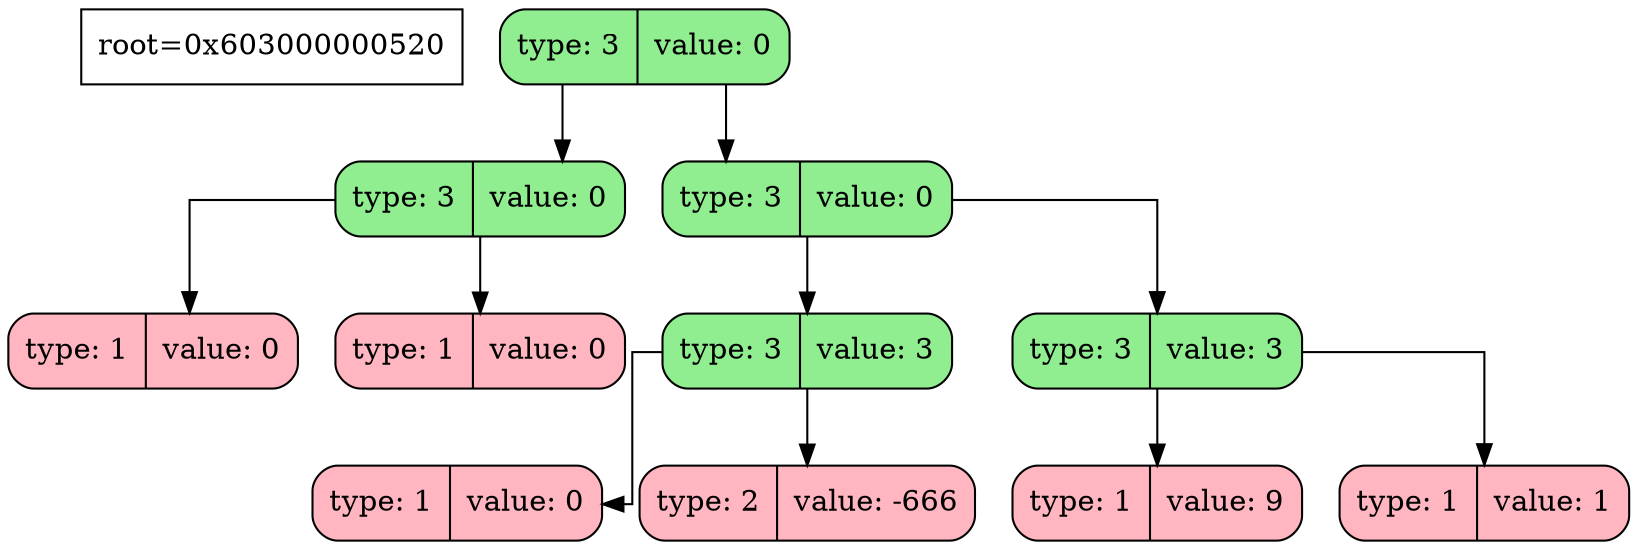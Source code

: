 digraph tree{
    node[shape=record,fontsize=14];
    splines=ortho
    info[label="root=0x603000000520"]

  	node0x603000000520[shape=Mrecord,style="rounded,filled",fillcolor="lightgreen",label="type: 3| value: 0"]
	node0x603000000520->node0x6030000004f0
	node0x6030000004f0[shape=Mrecord,style="rounded,filled",fillcolor="lightgreen",label="type: 3| value: 0"]
	node0x6030000004f0->node0x6030000004c0
	node0x6030000004c0[shape=Mrecord,style="rounded,filled",fillcolor="lightpink",label="type: 1| value: 0"]
	node0x6030000004c0[shape=Mrecord,style="rounded,filled",fillcolor="lightpink",label="type: 1| value: 0"]
	node0x6030000004f0[shape=Mrecord,style="rounded,filled",fillcolor="lightgreen",label="type: 3| value: 0"]
	node0x6030000004f0->node0x603000000490
	node0x603000000490[shape=Mrecord,style="rounded,filled",fillcolor="lightpink",label="type: 1| value: 0"]
	node0x603000000490[shape=Mrecord,style="rounded,filled",fillcolor="lightpink",label="type: 1| value: 0"]
	node0x603000000520[shape=Mrecord,style="rounded,filled",fillcolor="lightgreen",label="type: 3| value: 0"]
	node0x603000000520->node0x603000000460
	node0x603000000460[shape=Mrecord,style="rounded,filled",fillcolor="lightgreen",label="type: 3| value: 0"]
	node0x603000000460->node0x603000000430
	node0x603000000430[shape=Mrecord,style="rounded,filled",fillcolor="lightgreen",label="type: 3| value: 3"]
	node0x603000000430->node0x603000000400
	node0x603000000400[shape=Mrecord,style="rounded,filled",fillcolor="lightpink",label="type: 1| value: 0"]
	node0x603000000400[shape=Mrecord,style="rounded,filled",fillcolor="lightpink",label="type: 1| value: 0"]
	node0x603000000430[shape=Mrecord,style="rounded,filled",fillcolor="lightgreen",label="type: 3| value: 3"]
	node0x603000000430->node0x6030000003d0
	node0x6030000003d0[shape=Mrecord,style="rounded,filled",fillcolor="lightpink",label="type: 2| value: -666"]
	node0x6030000003d0[shape=Mrecord,style="rounded,filled",fillcolor="lightpink",label="type: 2| value: -666"]
	node0x603000000460[shape=Mrecord,style="rounded,filled",fillcolor="lightgreen",label="type: 3| value: 0"]
	node0x603000000460->node0x6030000003a0
	node0x6030000003a0[shape=Mrecord,style="rounded,filled",fillcolor="lightgreen",label="type: 3| value: 3"]
	node0x6030000003a0->node0x603000000370
	node0x603000000370[shape=Mrecord,style="rounded,filled",fillcolor="lightpink",label="type: 1| value: 9"]
	node0x603000000370[shape=Mrecord,style="rounded,filled",fillcolor="lightpink",label="type: 1| value: 9"]
	node0x6030000003a0[shape=Mrecord,style="rounded,filled",fillcolor="lightgreen",label="type: 3| value: 3"]
	node0x6030000003a0->node0x603000000340
	node0x603000000340[shape=Mrecord,style="rounded,filled",fillcolor="lightpink",label="type: 1| value: 1"]
	node0x603000000340[shape=Mrecord,style="rounded,filled",fillcolor="lightpink",label="type: 1| value: 1"]

}